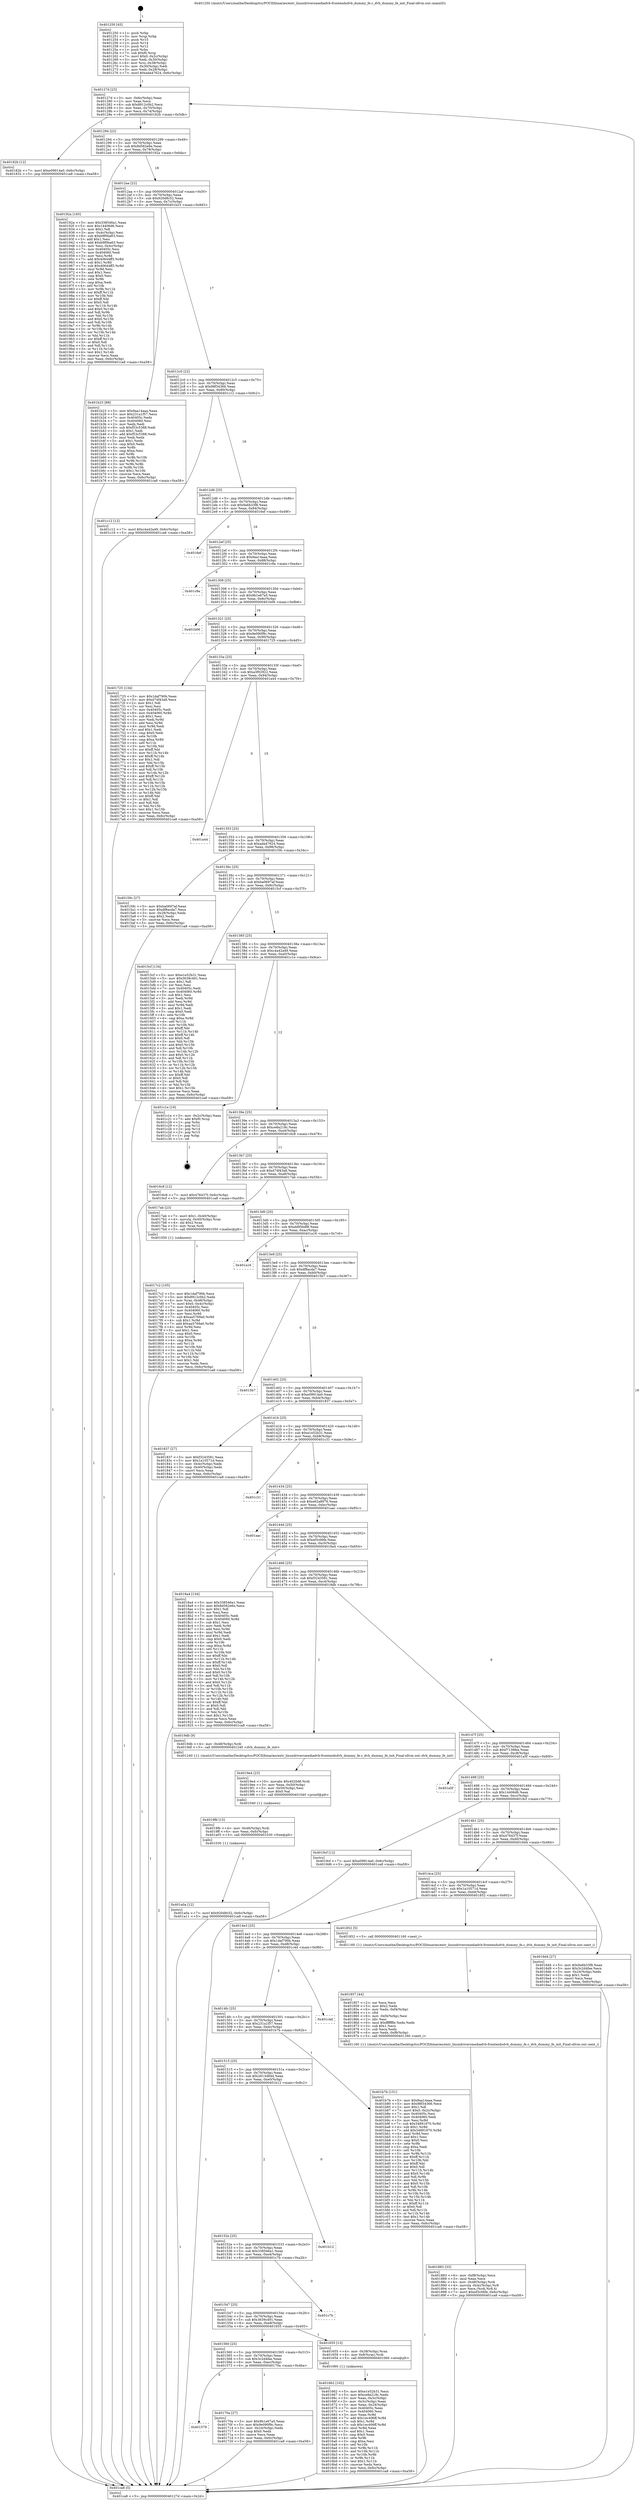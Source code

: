 digraph "0x401250" {
  label = "0x401250 (/mnt/c/Users/mathe/Desktop/tcc/POCII/binaries/extr_linuxdriversmediadvb-frontendsdvb_dummy_fe.c_dvb_dummy_fe_init_Final-ollvm.out::main(0))"
  labelloc = "t"
  node[shape=record]

  Entry [label="",width=0.3,height=0.3,shape=circle,fillcolor=black,style=filled]
  "0x40127d" [label="{
     0x40127d [23]\l
     | [instrs]\l
     &nbsp;&nbsp;0x40127d \<+3\>: mov -0x6c(%rbp),%eax\l
     &nbsp;&nbsp;0x401280 \<+2\>: mov %eax,%ecx\l
     &nbsp;&nbsp;0x401282 \<+6\>: sub $0x8912c0b2,%ecx\l
     &nbsp;&nbsp;0x401288 \<+3\>: mov %eax,-0x70(%rbp)\l
     &nbsp;&nbsp;0x40128b \<+3\>: mov %ecx,-0x74(%rbp)\l
     &nbsp;&nbsp;0x40128e \<+6\>: je 000000000040182b \<main+0x5db\>\l
  }"]
  "0x40182b" [label="{
     0x40182b [12]\l
     | [instrs]\l
     &nbsp;&nbsp;0x40182b \<+7\>: movl $0xe09914a0,-0x6c(%rbp)\l
     &nbsp;&nbsp;0x401832 \<+5\>: jmp 0000000000401ca8 \<main+0xa58\>\l
  }"]
  "0x401294" [label="{
     0x401294 [22]\l
     | [instrs]\l
     &nbsp;&nbsp;0x401294 \<+5\>: jmp 0000000000401299 \<main+0x49\>\l
     &nbsp;&nbsp;0x401299 \<+3\>: mov -0x70(%rbp),%eax\l
     &nbsp;&nbsp;0x40129c \<+5\>: sub $0x8d562e6e,%eax\l
     &nbsp;&nbsp;0x4012a1 \<+3\>: mov %eax,-0x78(%rbp)\l
     &nbsp;&nbsp;0x4012a4 \<+6\>: je 000000000040192a \<main+0x6da\>\l
  }"]
  Exit [label="",width=0.3,height=0.3,shape=circle,fillcolor=black,style=filled,peripheries=2]
  "0x40192a" [label="{
     0x40192a [165]\l
     | [instrs]\l
     &nbsp;&nbsp;0x40192a \<+5\>: mov $0x338546a1,%eax\l
     &nbsp;&nbsp;0x40192f \<+5\>: mov $0x14406d6,%ecx\l
     &nbsp;&nbsp;0x401934 \<+2\>: mov $0x1,%dl\l
     &nbsp;&nbsp;0x401936 \<+3\>: mov -0x4c(%rbp),%esi\l
     &nbsp;&nbsp;0x401939 \<+6\>: sub $0xb9f0ba63,%esi\l
     &nbsp;&nbsp;0x40193f \<+3\>: add $0x1,%esi\l
     &nbsp;&nbsp;0x401942 \<+6\>: add $0xb9f0ba63,%esi\l
     &nbsp;&nbsp;0x401948 \<+3\>: mov %esi,-0x4c(%rbp)\l
     &nbsp;&nbsp;0x40194b \<+7\>: mov 0x40405c,%esi\l
     &nbsp;&nbsp;0x401952 \<+7\>: mov 0x404060,%edi\l
     &nbsp;&nbsp;0x401959 \<+3\>: mov %esi,%r8d\l
     &nbsp;&nbsp;0x40195c \<+7\>: add $0x40644ff3,%r8d\l
     &nbsp;&nbsp;0x401963 \<+4\>: sub $0x1,%r8d\l
     &nbsp;&nbsp;0x401967 \<+7\>: sub $0x40644ff3,%r8d\l
     &nbsp;&nbsp;0x40196e \<+4\>: imul %r8d,%esi\l
     &nbsp;&nbsp;0x401972 \<+3\>: and $0x1,%esi\l
     &nbsp;&nbsp;0x401975 \<+3\>: cmp $0x0,%esi\l
     &nbsp;&nbsp;0x401978 \<+4\>: sete %r9b\l
     &nbsp;&nbsp;0x40197c \<+3\>: cmp $0xa,%edi\l
     &nbsp;&nbsp;0x40197f \<+4\>: setl %r10b\l
     &nbsp;&nbsp;0x401983 \<+3\>: mov %r9b,%r11b\l
     &nbsp;&nbsp;0x401986 \<+4\>: xor $0xff,%r11b\l
     &nbsp;&nbsp;0x40198a \<+3\>: mov %r10b,%bl\l
     &nbsp;&nbsp;0x40198d \<+3\>: xor $0xff,%bl\l
     &nbsp;&nbsp;0x401990 \<+3\>: xor $0x0,%dl\l
     &nbsp;&nbsp;0x401993 \<+3\>: mov %r11b,%r14b\l
     &nbsp;&nbsp;0x401996 \<+4\>: and $0x0,%r14b\l
     &nbsp;&nbsp;0x40199a \<+3\>: and %dl,%r9b\l
     &nbsp;&nbsp;0x40199d \<+3\>: mov %bl,%r15b\l
     &nbsp;&nbsp;0x4019a0 \<+4\>: and $0x0,%r15b\l
     &nbsp;&nbsp;0x4019a4 \<+3\>: and %dl,%r10b\l
     &nbsp;&nbsp;0x4019a7 \<+3\>: or %r9b,%r14b\l
     &nbsp;&nbsp;0x4019aa \<+3\>: or %r10b,%r15b\l
     &nbsp;&nbsp;0x4019ad \<+3\>: xor %r15b,%r14b\l
     &nbsp;&nbsp;0x4019b0 \<+3\>: or %bl,%r11b\l
     &nbsp;&nbsp;0x4019b3 \<+4\>: xor $0xff,%r11b\l
     &nbsp;&nbsp;0x4019b7 \<+3\>: or $0x0,%dl\l
     &nbsp;&nbsp;0x4019ba \<+3\>: and %dl,%r11b\l
     &nbsp;&nbsp;0x4019bd \<+3\>: or %r11b,%r14b\l
     &nbsp;&nbsp;0x4019c0 \<+4\>: test $0x1,%r14b\l
     &nbsp;&nbsp;0x4019c4 \<+3\>: cmovne %ecx,%eax\l
     &nbsp;&nbsp;0x4019c7 \<+3\>: mov %eax,-0x6c(%rbp)\l
     &nbsp;&nbsp;0x4019ca \<+5\>: jmp 0000000000401ca8 \<main+0xa58\>\l
  }"]
  "0x4012aa" [label="{
     0x4012aa [22]\l
     | [instrs]\l
     &nbsp;&nbsp;0x4012aa \<+5\>: jmp 00000000004012af \<main+0x5f\>\l
     &nbsp;&nbsp;0x4012af \<+3\>: mov -0x70(%rbp),%eax\l
     &nbsp;&nbsp;0x4012b2 \<+5\>: sub $0x920d8c52,%eax\l
     &nbsp;&nbsp;0x4012b7 \<+3\>: mov %eax,-0x7c(%rbp)\l
     &nbsp;&nbsp;0x4012ba \<+6\>: je 0000000000401b23 \<main+0x8d3\>\l
  }"]
  "0x401a0a" [label="{
     0x401a0a [12]\l
     | [instrs]\l
     &nbsp;&nbsp;0x401a0a \<+7\>: movl $0x920d8c52,-0x6c(%rbp)\l
     &nbsp;&nbsp;0x401a11 \<+5\>: jmp 0000000000401ca8 \<main+0xa58\>\l
  }"]
  "0x401b23" [label="{
     0x401b23 [88]\l
     | [instrs]\l
     &nbsp;&nbsp;0x401b23 \<+5\>: mov $0x9aa14aaa,%eax\l
     &nbsp;&nbsp;0x401b28 \<+5\>: mov $0x231a1f57,%ecx\l
     &nbsp;&nbsp;0x401b2d \<+7\>: mov 0x40405c,%edx\l
     &nbsp;&nbsp;0x401b34 \<+7\>: mov 0x404060,%esi\l
     &nbsp;&nbsp;0x401b3b \<+2\>: mov %edx,%edi\l
     &nbsp;&nbsp;0x401b3d \<+6\>: sub $0xf53c5388,%edi\l
     &nbsp;&nbsp;0x401b43 \<+3\>: sub $0x1,%edi\l
     &nbsp;&nbsp;0x401b46 \<+6\>: add $0xf53c5388,%edi\l
     &nbsp;&nbsp;0x401b4c \<+3\>: imul %edi,%edx\l
     &nbsp;&nbsp;0x401b4f \<+3\>: and $0x1,%edx\l
     &nbsp;&nbsp;0x401b52 \<+3\>: cmp $0x0,%edx\l
     &nbsp;&nbsp;0x401b55 \<+4\>: sete %r8b\l
     &nbsp;&nbsp;0x401b59 \<+3\>: cmp $0xa,%esi\l
     &nbsp;&nbsp;0x401b5c \<+4\>: setl %r9b\l
     &nbsp;&nbsp;0x401b60 \<+3\>: mov %r8b,%r10b\l
     &nbsp;&nbsp;0x401b63 \<+3\>: and %r9b,%r10b\l
     &nbsp;&nbsp;0x401b66 \<+3\>: xor %r9b,%r8b\l
     &nbsp;&nbsp;0x401b69 \<+3\>: or %r8b,%r10b\l
     &nbsp;&nbsp;0x401b6c \<+4\>: test $0x1,%r10b\l
     &nbsp;&nbsp;0x401b70 \<+3\>: cmovne %ecx,%eax\l
     &nbsp;&nbsp;0x401b73 \<+3\>: mov %eax,-0x6c(%rbp)\l
     &nbsp;&nbsp;0x401b76 \<+5\>: jmp 0000000000401ca8 \<main+0xa58\>\l
  }"]
  "0x4012c0" [label="{
     0x4012c0 [22]\l
     | [instrs]\l
     &nbsp;&nbsp;0x4012c0 \<+5\>: jmp 00000000004012c5 \<main+0x75\>\l
     &nbsp;&nbsp;0x4012c5 \<+3\>: mov -0x70(%rbp),%eax\l
     &nbsp;&nbsp;0x4012c8 \<+5\>: sub $0x98f34366,%eax\l
     &nbsp;&nbsp;0x4012cd \<+3\>: mov %eax,-0x80(%rbp)\l
     &nbsp;&nbsp;0x4012d0 \<+6\>: je 0000000000401c12 \<main+0x9c2\>\l
  }"]
  "0x4019fb" [label="{
     0x4019fb [15]\l
     | [instrs]\l
     &nbsp;&nbsp;0x4019fb \<+4\>: mov -0x48(%rbp),%rdi\l
     &nbsp;&nbsp;0x4019ff \<+6\>: mov %eax,-0xfc(%rbp)\l
     &nbsp;&nbsp;0x401a05 \<+5\>: call 0000000000401030 \<free@plt\>\l
     | [calls]\l
     &nbsp;&nbsp;0x401030 \{1\} (unknown)\l
  }"]
  "0x401c12" [label="{
     0x401c12 [12]\l
     | [instrs]\l
     &nbsp;&nbsp;0x401c12 \<+7\>: movl $0xc4a42a49,-0x6c(%rbp)\l
     &nbsp;&nbsp;0x401c19 \<+5\>: jmp 0000000000401ca8 \<main+0xa58\>\l
  }"]
  "0x4012d6" [label="{
     0x4012d6 [25]\l
     | [instrs]\l
     &nbsp;&nbsp;0x4012d6 \<+5\>: jmp 00000000004012db \<main+0x8b\>\l
     &nbsp;&nbsp;0x4012db \<+3\>: mov -0x70(%rbp),%eax\l
     &nbsp;&nbsp;0x4012de \<+5\>: sub $0x9a6b33f8,%eax\l
     &nbsp;&nbsp;0x4012e3 \<+6\>: mov %eax,-0x84(%rbp)\l
     &nbsp;&nbsp;0x4012e9 \<+6\>: je 00000000004016ef \<main+0x49f\>\l
  }"]
  "0x4019e4" [label="{
     0x4019e4 [23]\l
     | [instrs]\l
     &nbsp;&nbsp;0x4019e4 \<+10\>: movabs $0x4020d6,%rdi\l
     &nbsp;&nbsp;0x4019ee \<+3\>: mov %eax,-0x50(%rbp)\l
     &nbsp;&nbsp;0x4019f1 \<+3\>: mov -0x50(%rbp),%esi\l
     &nbsp;&nbsp;0x4019f4 \<+2\>: mov $0x0,%al\l
     &nbsp;&nbsp;0x4019f6 \<+5\>: call 0000000000401040 \<printf@plt\>\l
     | [calls]\l
     &nbsp;&nbsp;0x401040 \{1\} (unknown)\l
  }"]
  "0x4016ef" [label="{
     0x4016ef\l
  }", style=dashed]
  "0x4012ef" [label="{
     0x4012ef [25]\l
     | [instrs]\l
     &nbsp;&nbsp;0x4012ef \<+5\>: jmp 00000000004012f4 \<main+0xa4\>\l
     &nbsp;&nbsp;0x4012f4 \<+3\>: mov -0x70(%rbp),%eax\l
     &nbsp;&nbsp;0x4012f7 \<+5\>: sub $0x9aa14aaa,%eax\l
     &nbsp;&nbsp;0x4012fc \<+6\>: mov %eax,-0x88(%rbp)\l
     &nbsp;&nbsp;0x401302 \<+6\>: je 0000000000401c9a \<main+0xa4a\>\l
  }"]
  "0x401883" [label="{
     0x401883 [33]\l
     | [instrs]\l
     &nbsp;&nbsp;0x401883 \<+6\>: mov -0xf8(%rbp),%ecx\l
     &nbsp;&nbsp;0x401889 \<+3\>: imul %eax,%ecx\l
     &nbsp;&nbsp;0x40188c \<+4\>: mov -0x48(%rbp),%rdi\l
     &nbsp;&nbsp;0x401890 \<+4\>: movslq -0x4c(%rbp),%r8\l
     &nbsp;&nbsp;0x401894 \<+4\>: mov %ecx,(%rdi,%r8,4)\l
     &nbsp;&nbsp;0x401898 \<+7\>: movl $0xef3c06fe,-0x6c(%rbp)\l
     &nbsp;&nbsp;0x40189f \<+5\>: jmp 0000000000401ca8 \<main+0xa58\>\l
  }"]
  "0x401c9a" [label="{
     0x401c9a\l
  }", style=dashed]
  "0x401308" [label="{
     0x401308 [25]\l
     | [instrs]\l
     &nbsp;&nbsp;0x401308 \<+5\>: jmp 000000000040130d \<main+0xbd\>\l
     &nbsp;&nbsp;0x40130d \<+3\>: mov -0x70(%rbp),%eax\l
     &nbsp;&nbsp;0x401310 \<+5\>: sub $0x9b1e67a5,%eax\l
     &nbsp;&nbsp;0x401315 \<+6\>: mov %eax,-0x8c(%rbp)\l
     &nbsp;&nbsp;0x40131b \<+6\>: je 0000000000401b06 \<main+0x8b6\>\l
  }"]
  "0x401857" [label="{
     0x401857 [44]\l
     | [instrs]\l
     &nbsp;&nbsp;0x401857 \<+2\>: xor %ecx,%ecx\l
     &nbsp;&nbsp;0x401859 \<+5\>: mov $0x2,%edx\l
     &nbsp;&nbsp;0x40185e \<+6\>: mov %edx,-0xf4(%rbp)\l
     &nbsp;&nbsp;0x401864 \<+1\>: cltd\l
     &nbsp;&nbsp;0x401865 \<+6\>: mov -0xf4(%rbp),%esi\l
     &nbsp;&nbsp;0x40186b \<+2\>: idiv %esi\l
     &nbsp;&nbsp;0x40186d \<+6\>: imul $0xfffffffe,%edx,%edx\l
     &nbsp;&nbsp;0x401873 \<+3\>: sub $0x1,%ecx\l
     &nbsp;&nbsp;0x401876 \<+2\>: sub %ecx,%edx\l
     &nbsp;&nbsp;0x401878 \<+6\>: mov %edx,-0xf8(%rbp)\l
     &nbsp;&nbsp;0x40187e \<+5\>: call 0000000000401160 \<next_i\>\l
     | [calls]\l
     &nbsp;&nbsp;0x401160 \{1\} (/mnt/c/Users/mathe/Desktop/tcc/POCII/binaries/extr_linuxdriversmediadvb-frontendsdvb_dummy_fe.c_dvb_dummy_fe_init_Final-ollvm.out::next_i)\l
  }"]
  "0x401b06" [label="{
     0x401b06\l
  }", style=dashed]
  "0x401321" [label="{
     0x401321 [25]\l
     | [instrs]\l
     &nbsp;&nbsp;0x401321 \<+5\>: jmp 0000000000401326 \<main+0xd6\>\l
     &nbsp;&nbsp;0x401326 \<+3\>: mov -0x70(%rbp),%eax\l
     &nbsp;&nbsp;0x401329 \<+5\>: sub $0x9e090f9c,%eax\l
     &nbsp;&nbsp;0x40132e \<+6\>: mov %eax,-0x90(%rbp)\l
     &nbsp;&nbsp;0x401334 \<+6\>: je 0000000000401725 \<main+0x4d5\>\l
  }"]
  "0x4017c2" [label="{
     0x4017c2 [105]\l
     | [instrs]\l
     &nbsp;&nbsp;0x4017c2 \<+5\>: mov $0x1daf790b,%ecx\l
     &nbsp;&nbsp;0x4017c7 \<+5\>: mov $0x8912c0b2,%edx\l
     &nbsp;&nbsp;0x4017cc \<+4\>: mov %rax,-0x48(%rbp)\l
     &nbsp;&nbsp;0x4017d0 \<+7\>: movl $0x0,-0x4c(%rbp)\l
     &nbsp;&nbsp;0x4017d7 \<+7\>: mov 0x40405c,%esi\l
     &nbsp;&nbsp;0x4017de \<+8\>: mov 0x404060,%r8d\l
     &nbsp;&nbsp;0x4017e6 \<+3\>: mov %esi,%r9d\l
     &nbsp;&nbsp;0x4017e9 \<+7\>: sub $0xaa5769a0,%r9d\l
     &nbsp;&nbsp;0x4017f0 \<+4\>: sub $0x1,%r9d\l
     &nbsp;&nbsp;0x4017f4 \<+7\>: add $0xaa5769a0,%r9d\l
     &nbsp;&nbsp;0x4017fb \<+4\>: imul %r9d,%esi\l
     &nbsp;&nbsp;0x4017ff \<+3\>: and $0x1,%esi\l
     &nbsp;&nbsp;0x401802 \<+3\>: cmp $0x0,%esi\l
     &nbsp;&nbsp;0x401805 \<+4\>: sete %r10b\l
     &nbsp;&nbsp;0x401809 \<+4\>: cmp $0xa,%r8d\l
     &nbsp;&nbsp;0x40180d \<+4\>: setl %r11b\l
     &nbsp;&nbsp;0x401811 \<+3\>: mov %r10b,%bl\l
     &nbsp;&nbsp;0x401814 \<+3\>: and %r11b,%bl\l
     &nbsp;&nbsp;0x401817 \<+3\>: xor %r11b,%r10b\l
     &nbsp;&nbsp;0x40181a \<+3\>: or %r10b,%bl\l
     &nbsp;&nbsp;0x40181d \<+3\>: test $0x1,%bl\l
     &nbsp;&nbsp;0x401820 \<+3\>: cmovne %edx,%ecx\l
     &nbsp;&nbsp;0x401823 \<+3\>: mov %ecx,-0x6c(%rbp)\l
     &nbsp;&nbsp;0x401826 \<+5\>: jmp 0000000000401ca8 \<main+0xa58\>\l
  }"]
  "0x401725" [label="{
     0x401725 [134]\l
     | [instrs]\l
     &nbsp;&nbsp;0x401725 \<+5\>: mov $0x1daf790b,%eax\l
     &nbsp;&nbsp;0x40172a \<+5\>: mov $0xd74f43a8,%ecx\l
     &nbsp;&nbsp;0x40172f \<+2\>: mov $0x1,%dl\l
     &nbsp;&nbsp;0x401731 \<+2\>: xor %esi,%esi\l
     &nbsp;&nbsp;0x401733 \<+7\>: mov 0x40405c,%edi\l
     &nbsp;&nbsp;0x40173a \<+8\>: mov 0x404060,%r8d\l
     &nbsp;&nbsp;0x401742 \<+3\>: sub $0x1,%esi\l
     &nbsp;&nbsp;0x401745 \<+3\>: mov %edi,%r9d\l
     &nbsp;&nbsp;0x401748 \<+3\>: add %esi,%r9d\l
     &nbsp;&nbsp;0x40174b \<+4\>: imul %r9d,%edi\l
     &nbsp;&nbsp;0x40174f \<+3\>: and $0x1,%edi\l
     &nbsp;&nbsp;0x401752 \<+3\>: cmp $0x0,%edi\l
     &nbsp;&nbsp;0x401755 \<+4\>: sete %r10b\l
     &nbsp;&nbsp;0x401759 \<+4\>: cmp $0xa,%r8d\l
     &nbsp;&nbsp;0x40175d \<+4\>: setl %r11b\l
     &nbsp;&nbsp;0x401761 \<+3\>: mov %r10b,%bl\l
     &nbsp;&nbsp;0x401764 \<+3\>: xor $0xff,%bl\l
     &nbsp;&nbsp;0x401767 \<+3\>: mov %r11b,%r14b\l
     &nbsp;&nbsp;0x40176a \<+4\>: xor $0xff,%r14b\l
     &nbsp;&nbsp;0x40176e \<+3\>: xor $0x1,%dl\l
     &nbsp;&nbsp;0x401771 \<+3\>: mov %bl,%r15b\l
     &nbsp;&nbsp;0x401774 \<+4\>: and $0xff,%r15b\l
     &nbsp;&nbsp;0x401778 \<+3\>: and %dl,%r10b\l
     &nbsp;&nbsp;0x40177b \<+3\>: mov %r14b,%r12b\l
     &nbsp;&nbsp;0x40177e \<+4\>: and $0xff,%r12b\l
     &nbsp;&nbsp;0x401782 \<+3\>: and %dl,%r11b\l
     &nbsp;&nbsp;0x401785 \<+3\>: or %r10b,%r15b\l
     &nbsp;&nbsp;0x401788 \<+3\>: or %r11b,%r12b\l
     &nbsp;&nbsp;0x40178b \<+3\>: xor %r12b,%r15b\l
     &nbsp;&nbsp;0x40178e \<+3\>: or %r14b,%bl\l
     &nbsp;&nbsp;0x401791 \<+3\>: xor $0xff,%bl\l
     &nbsp;&nbsp;0x401794 \<+3\>: or $0x1,%dl\l
     &nbsp;&nbsp;0x401797 \<+2\>: and %dl,%bl\l
     &nbsp;&nbsp;0x401799 \<+3\>: or %bl,%r15b\l
     &nbsp;&nbsp;0x40179c \<+4\>: test $0x1,%r15b\l
     &nbsp;&nbsp;0x4017a0 \<+3\>: cmovne %ecx,%eax\l
     &nbsp;&nbsp;0x4017a3 \<+3\>: mov %eax,-0x6c(%rbp)\l
     &nbsp;&nbsp;0x4017a6 \<+5\>: jmp 0000000000401ca8 \<main+0xa58\>\l
  }"]
  "0x40133a" [label="{
     0x40133a [25]\l
     | [instrs]\l
     &nbsp;&nbsp;0x40133a \<+5\>: jmp 000000000040133f \<main+0xef\>\l
     &nbsp;&nbsp;0x40133f \<+3\>: mov -0x70(%rbp),%eax\l
     &nbsp;&nbsp;0x401342 \<+5\>: sub $0xa3f02922,%eax\l
     &nbsp;&nbsp;0x401347 \<+6\>: mov %eax,-0x94(%rbp)\l
     &nbsp;&nbsp;0x40134d \<+6\>: je 0000000000401a44 \<main+0x7f4\>\l
  }"]
  "0x401579" [label="{
     0x401579\l
  }", style=dashed]
  "0x401a44" [label="{
     0x401a44\l
  }", style=dashed]
  "0x401353" [label="{
     0x401353 [25]\l
     | [instrs]\l
     &nbsp;&nbsp;0x401353 \<+5\>: jmp 0000000000401358 \<main+0x108\>\l
     &nbsp;&nbsp;0x401358 \<+3\>: mov -0x70(%rbp),%eax\l
     &nbsp;&nbsp;0x40135b \<+5\>: sub $0xada47624,%eax\l
     &nbsp;&nbsp;0x401360 \<+6\>: mov %eax,-0x98(%rbp)\l
     &nbsp;&nbsp;0x401366 \<+6\>: je 000000000040159c \<main+0x34c\>\l
  }"]
  "0x40170a" [label="{
     0x40170a [27]\l
     | [instrs]\l
     &nbsp;&nbsp;0x40170a \<+5\>: mov $0x9b1e67a5,%eax\l
     &nbsp;&nbsp;0x40170f \<+5\>: mov $0x9e090f9c,%ecx\l
     &nbsp;&nbsp;0x401714 \<+3\>: mov -0x24(%rbp),%edx\l
     &nbsp;&nbsp;0x401717 \<+3\>: cmp $0x0,%edx\l
     &nbsp;&nbsp;0x40171a \<+3\>: cmove %ecx,%eax\l
     &nbsp;&nbsp;0x40171d \<+3\>: mov %eax,-0x6c(%rbp)\l
     &nbsp;&nbsp;0x401720 \<+5\>: jmp 0000000000401ca8 \<main+0xa58\>\l
  }"]
  "0x40159c" [label="{
     0x40159c [27]\l
     | [instrs]\l
     &nbsp;&nbsp;0x40159c \<+5\>: mov $0xba0697af,%eax\l
     &nbsp;&nbsp;0x4015a1 \<+5\>: mov $0xdf8acda7,%ecx\l
     &nbsp;&nbsp;0x4015a6 \<+3\>: mov -0x28(%rbp),%edx\l
     &nbsp;&nbsp;0x4015a9 \<+3\>: cmp $0x2,%edx\l
     &nbsp;&nbsp;0x4015ac \<+3\>: cmovne %ecx,%eax\l
     &nbsp;&nbsp;0x4015af \<+3\>: mov %eax,-0x6c(%rbp)\l
     &nbsp;&nbsp;0x4015b2 \<+5\>: jmp 0000000000401ca8 \<main+0xa58\>\l
  }"]
  "0x40136c" [label="{
     0x40136c [25]\l
     | [instrs]\l
     &nbsp;&nbsp;0x40136c \<+5\>: jmp 0000000000401371 \<main+0x121\>\l
     &nbsp;&nbsp;0x401371 \<+3\>: mov -0x70(%rbp),%eax\l
     &nbsp;&nbsp;0x401374 \<+5\>: sub $0xba0697af,%eax\l
     &nbsp;&nbsp;0x401379 \<+6\>: mov %eax,-0x9c(%rbp)\l
     &nbsp;&nbsp;0x40137f \<+6\>: je 00000000004015cf \<main+0x37f\>\l
  }"]
  "0x401ca8" [label="{
     0x401ca8 [5]\l
     | [instrs]\l
     &nbsp;&nbsp;0x401ca8 \<+5\>: jmp 000000000040127d \<main+0x2d\>\l
  }"]
  "0x401250" [label="{
     0x401250 [45]\l
     | [instrs]\l
     &nbsp;&nbsp;0x401250 \<+1\>: push %rbp\l
     &nbsp;&nbsp;0x401251 \<+3\>: mov %rsp,%rbp\l
     &nbsp;&nbsp;0x401254 \<+2\>: push %r15\l
     &nbsp;&nbsp;0x401256 \<+2\>: push %r14\l
     &nbsp;&nbsp;0x401258 \<+2\>: push %r12\l
     &nbsp;&nbsp;0x40125a \<+1\>: push %rbx\l
     &nbsp;&nbsp;0x40125b \<+7\>: sub $0xf0,%rsp\l
     &nbsp;&nbsp;0x401262 \<+7\>: movl $0x0,-0x2c(%rbp)\l
     &nbsp;&nbsp;0x401269 \<+3\>: mov %edi,-0x30(%rbp)\l
     &nbsp;&nbsp;0x40126c \<+4\>: mov %rsi,-0x38(%rbp)\l
     &nbsp;&nbsp;0x401270 \<+3\>: mov -0x30(%rbp),%edi\l
     &nbsp;&nbsp;0x401273 \<+3\>: mov %edi,-0x28(%rbp)\l
     &nbsp;&nbsp;0x401276 \<+7\>: movl $0xada47624,-0x6c(%rbp)\l
  }"]
  "0x401662" [label="{
     0x401662 [102]\l
     | [instrs]\l
     &nbsp;&nbsp;0x401662 \<+5\>: mov $0xe1e52b31,%ecx\l
     &nbsp;&nbsp;0x401667 \<+5\>: mov $0xce8a218c,%edx\l
     &nbsp;&nbsp;0x40166c \<+3\>: mov %eax,-0x3c(%rbp)\l
     &nbsp;&nbsp;0x40166f \<+3\>: mov -0x3c(%rbp),%eax\l
     &nbsp;&nbsp;0x401672 \<+3\>: mov %eax,-0x24(%rbp)\l
     &nbsp;&nbsp;0x401675 \<+7\>: mov 0x40405c,%eax\l
     &nbsp;&nbsp;0x40167c \<+7\>: mov 0x404060,%esi\l
     &nbsp;&nbsp;0x401683 \<+3\>: mov %eax,%r8d\l
     &nbsp;&nbsp;0x401686 \<+7\>: add $0x1ec406ff,%r8d\l
     &nbsp;&nbsp;0x40168d \<+4\>: sub $0x1,%r8d\l
     &nbsp;&nbsp;0x401691 \<+7\>: sub $0x1ec406ff,%r8d\l
     &nbsp;&nbsp;0x401698 \<+4\>: imul %r8d,%eax\l
     &nbsp;&nbsp;0x40169c \<+3\>: and $0x1,%eax\l
     &nbsp;&nbsp;0x40169f \<+3\>: cmp $0x0,%eax\l
     &nbsp;&nbsp;0x4016a2 \<+4\>: sete %r9b\l
     &nbsp;&nbsp;0x4016a6 \<+3\>: cmp $0xa,%esi\l
     &nbsp;&nbsp;0x4016a9 \<+4\>: setl %r10b\l
     &nbsp;&nbsp;0x4016ad \<+3\>: mov %r9b,%r11b\l
     &nbsp;&nbsp;0x4016b0 \<+3\>: and %r10b,%r11b\l
     &nbsp;&nbsp;0x4016b3 \<+3\>: xor %r10b,%r9b\l
     &nbsp;&nbsp;0x4016b6 \<+3\>: or %r9b,%r11b\l
     &nbsp;&nbsp;0x4016b9 \<+4\>: test $0x1,%r11b\l
     &nbsp;&nbsp;0x4016bd \<+3\>: cmovne %edx,%ecx\l
     &nbsp;&nbsp;0x4016c0 \<+3\>: mov %ecx,-0x6c(%rbp)\l
     &nbsp;&nbsp;0x4016c3 \<+5\>: jmp 0000000000401ca8 \<main+0xa58\>\l
  }"]
  "0x4015cf" [label="{
     0x4015cf [134]\l
     | [instrs]\l
     &nbsp;&nbsp;0x4015cf \<+5\>: mov $0xe1e52b31,%eax\l
     &nbsp;&nbsp;0x4015d4 \<+5\>: mov $0x3639c491,%ecx\l
     &nbsp;&nbsp;0x4015d9 \<+2\>: mov $0x1,%dl\l
     &nbsp;&nbsp;0x4015db \<+2\>: xor %esi,%esi\l
     &nbsp;&nbsp;0x4015dd \<+7\>: mov 0x40405c,%edi\l
     &nbsp;&nbsp;0x4015e4 \<+8\>: mov 0x404060,%r8d\l
     &nbsp;&nbsp;0x4015ec \<+3\>: sub $0x1,%esi\l
     &nbsp;&nbsp;0x4015ef \<+3\>: mov %edi,%r9d\l
     &nbsp;&nbsp;0x4015f2 \<+3\>: add %esi,%r9d\l
     &nbsp;&nbsp;0x4015f5 \<+4\>: imul %r9d,%edi\l
     &nbsp;&nbsp;0x4015f9 \<+3\>: and $0x1,%edi\l
     &nbsp;&nbsp;0x4015fc \<+3\>: cmp $0x0,%edi\l
     &nbsp;&nbsp;0x4015ff \<+4\>: sete %r10b\l
     &nbsp;&nbsp;0x401603 \<+4\>: cmp $0xa,%r8d\l
     &nbsp;&nbsp;0x401607 \<+4\>: setl %r11b\l
     &nbsp;&nbsp;0x40160b \<+3\>: mov %r10b,%bl\l
     &nbsp;&nbsp;0x40160e \<+3\>: xor $0xff,%bl\l
     &nbsp;&nbsp;0x401611 \<+3\>: mov %r11b,%r14b\l
     &nbsp;&nbsp;0x401614 \<+4\>: xor $0xff,%r14b\l
     &nbsp;&nbsp;0x401618 \<+3\>: xor $0x0,%dl\l
     &nbsp;&nbsp;0x40161b \<+3\>: mov %bl,%r15b\l
     &nbsp;&nbsp;0x40161e \<+4\>: and $0x0,%r15b\l
     &nbsp;&nbsp;0x401622 \<+3\>: and %dl,%r10b\l
     &nbsp;&nbsp;0x401625 \<+3\>: mov %r14b,%r12b\l
     &nbsp;&nbsp;0x401628 \<+4\>: and $0x0,%r12b\l
     &nbsp;&nbsp;0x40162c \<+3\>: and %dl,%r11b\l
     &nbsp;&nbsp;0x40162f \<+3\>: or %r10b,%r15b\l
     &nbsp;&nbsp;0x401632 \<+3\>: or %r11b,%r12b\l
     &nbsp;&nbsp;0x401635 \<+3\>: xor %r12b,%r15b\l
     &nbsp;&nbsp;0x401638 \<+3\>: or %r14b,%bl\l
     &nbsp;&nbsp;0x40163b \<+3\>: xor $0xff,%bl\l
     &nbsp;&nbsp;0x40163e \<+3\>: or $0x0,%dl\l
     &nbsp;&nbsp;0x401641 \<+2\>: and %dl,%bl\l
     &nbsp;&nbsp;0x401643 \<+3\>: or %bl,%r15b\l
     &nbsp;&nbsp;0x401646 \<+4\>: test $0x1,%r15b\l
     &nbsp;&nbsp;0x40164a \<+3\>: cmovne %ecx,%eax\l
     &nbsp;&nbsp;0x40164d \<+3\>: mov %eax,-0x6c(%rbp)\l
     &nbsp;&nbsp;0x401650 \<+5\>: jmp 0000000000401ca8 \<main+0xa58\>\l
  }"]
  "0x401385" [label="{
     0x401385 [25]\l
     | [instrs]\l
     &nbsp;&nbsp;0x401385 \<+5\>: jmp 000000000040138a \<main+0x13a\>\l
     &nbsp;&nbsp;0x40138a \<+3\>: mov -0x70(%rbp),%eax\l
     &nbsp;&nbsp;0x40138d \<+5\>: sub $0xc4a42a49,%eax\l
     &nbsp;&nbsp;0x401392 \<+6\>: mov %eax,-0xa0(%rbp)\l
     &nbsp;&nbsp;0x401398 \<+6\>: je 0000000000401c1e \<main+0x9ce\>\l
  }"]
  "0x401560" [label="{
     0x401560 [25]\l
     | [instrs]\l
     &nbsp;&nbsp;0x401560 \<+5\>: jmp 0000000000401565 \<main+0x315\>\l
     &nbsp;&nbsp;0x401565 \<+3\>: mov -0x70(%rbp),%eax\l
     &nbsp;&nbsp;0x401568 \<+5\>: sub $0x3c2d4fae,%eax\l
     &nbsp;&nbsp;0x40156d \<+6\>: mov %eax,-0xec(%rbp)\l
     &nbsp;&nbsp;0x401573 \<+6\>: je 000000000040170a \<main+0x4ba\>\l
  }"]
  "0x401c1e" [label="{
     0x401c1e [19]\l
     | [instrs]\l
     &nbsp;&nbsp;0x401c1e \<+3\>: mov -0x2c(%rbp),%eax\l
     &nbsp;&nbsp;0x401c21 \<+7\>: add $0xf0,%rsp\l
     &nbsp;&nbsp;0x401c28 \<+1\>: pop %rbx\l
     &nbsp;&nbsp;0x401c29 \<+2\>: pop %r12\l
     &nbsp;&nbsp;0x401c2b \<+2\>: pop %r14\l
     &nbsp;&nbsp;0x401c2d \<+2\>: pop %r15\l
     &nbsp;&nbsp;0x401c2f \<+1\>: pop %rbp\l
     &nbsp;&nbsp;0x401c30 \<+1\>: ret\l
  }"]
  "0x40139e" [label="{
     0x40139e [25]\l
     | [instrs]\l
     &nbsp;&nbsp;0x40139e \<+5\>: jmp 00000000004013a3 \<main+0x153\>\l
     &nbsp;&nbsp;0x4013a3 \<+3\>: mov -0x70(%rbp),%eax\l
     &nbsp;&nbsp;0x4013a6 \<+5\>: sub $0xce8a218c,%eax\l
     &nbsp;&nbsp;0x4013ab \<+6\>: mov %eax,-0xa4(%rbp)\l
     &nbsp;&nbsp;0x4013b1 \<+6\>: je 00000000004016c8 \<main+0x478\>\l
  }"]
  "0x401655" [label="{
     0x401655 [13]\l
     | [instrs]\l
     &nbsp;&nbsp;0x401655 \<+4\>: mov -0x38(%rbp),%rax\l
     &nbsp;&nbsp;0x401659 \<+4\>: mov 0x8(%rax),%rdi\l
     &nbsp;&nbsp;0x40165d \<+5\>: call 0000000000401060 \<atoi@plt\>\l
     | [calls]\l
     &nbsp;&nbsp;0x401060 \{1\} (unknown)\l
  }"]
  "0x4016c8" [label="{
     0x4016c8 [12]\l
     | [instrs]\l
     &nbsp;&nbsp;0x4016c8 \<+7\>: movl $0x476437f,-0x6c(%rbp)\l
     &nbsp;&nbsp;0x4016cf \<+5\>: jmp 0000000000401ca8 \<main+0xa58\>\l
  }"]
  "0x4013b7" [label="{
     0x4013b7 [25]\l
     | [instrs]\l
     &nbsp;&nbsp;0x4013b7 \<+5\>: jmp 00000000004013bc \<main+0x16c\>\l
     &nbsp;&nbsp;0x4013bc \<+3\>: mov -0x70(%rbp),%eax\l
     &nbsp;&nbsp;0x4013bf \<+5\>: sub $0xd74f43a8,%eax\l
     &nbsp;&nbsp;0x4013c4 \<+6\>: mov %eax,-0xa8(%rbp)\l
     &nbsp;&nbsp;0x4013ca \<+6\>: je 00000000004017ab \<main+0x55b\>\l
  }"]
  "0x401547" [label="{
     0x401547 [25]\l
     | [instrs]\l
     &nbsp;&nbsp;0x401547 \<+5\>: jmp 000000000040154c \<main+0x2fc\>\l
     &nbsp;&nbsp;0x40154c \<+3\>: mov -0x70(%rbp),%eax\l
     &nbsp;&nbsp;0x40154f \<+5\>: sub $0x3639c491,%eax\l
     &nbsp;&nbsp;0x401554 \<+6\>: mov %eax,-0xe8(%rbp)\l
     &nbsp;&nbsp;0x40155a \<+6\>: je 0000000000401655 \<main+0x405\>\l
  }"]
  "0x4017ab" [label="{
     0x4017ab [23]\l
     | [instrs]\l
     &nbsp;&nbsp;0x4017ab \<+7\>: movl $0x1,-0x40(%rbp)\l
     &nbsp;&nbsp;0x4017b2 \<+4\>: movslq -0x40(%rbp),%rax\l
     &nbsp;&nbsp;0x4017b6 \<+4\>: shl $0x2,%rax\l
     &nbsp;&nbsp;0x4017ba \<+3\>: mov %rax,%rdi\l
     &nbsp;&nbsp;0x4017bd \<+5\>: call 0000000000401050 \<malloc@plt\>\l
     | [calls]\l
     &nbsp;&nbsp;0x401050 \{1\} (unknown)\l
  }"]
  "0x4013d0" [label="{
     0x4013d0 [25]\l
     | [instrs]\l
     &nbsp;&nbsp;0x4013d0 \<+5\>: jmp 00000000004013d5 \<main+0x185\>\l
     &nbsp;&nbsp;0x4013d5 \<+3\>: mov -0x70(%rbp),%eax\l
     &nbsp;&nbsp;0x4013d8 \<+5\>: sub $0xdd95bdf8,%eax\l
     &nbsp;&nbsp;0x4013dd \<+6\>: mov %eax,-0xac(%rbp)\l
     &nbsp;&nbsp;0x4013e3 \<+6\>: je 0000000000401a16 \<main+0x7c6\>\l
  }"]
  "0x401c7b" [label="{
     0x401c7b\l
  }", style=dashed]
  "0x401a16" [label="{
     0x401a16\l
  }", style=dashed]
  "0x4013e9" [label="{
     0x4013e9 [25]\l
     | [instrs]\l
     &nbsp;&nbsp;0x4013e9 \<+5\>: jmp 00000000004013ee \<main+0x19e\>\l
     &nbsp;&nbsp;0x4013ee \<+3\>: mov -0x70(%rbp),%eax\l
     &nbsp;&nbsp;0x4013f1 \<+5\>: sub $0xdf8acda7,%eax\l
     &nbsp;&nbsp;0x4013f6 \<+6\>: mov %eax,-0xb0(%rbp)\l
     &nbsp;&nbsp;0x4013fc \<+6\>: je 00000000004015b7 \<main+0x367\>\l
  }"]
  "0x40152e" [label="{
     0x40152e [25]\l
     | [instrs]\l
     &nbsp;&nbsp;0x40152e \<+5\>: jmp 0000000000401533 \<main+0x2e3\>\l
     &nbsp;&nbsp;0x401533 \<+3\>: mov -0x70(%rbp),%eax\l
     &nbsp;&nbsp;0x401536 \<+5\>: sub $0x338546a1,%eax\l
     &nbsp;&nbsp;0x40153b \<+6\>: mov %eax,-0xe4(%rbp)\l
     &nbsp;&nbsp;0x401541 \<+6\>: je 0000000000401c7b \<main+0xa2b\>\l
  }"]
  "0x4015b7" [label="{
     0x4015b7\l
  }", style=dashed]
  "0x401402" [label="{
     0x401402 [25]\l
     | [instrs]\l
     &nbsp;&nbsp;0x401402 \<+5\>: jmp 0000000000401407 \<main+0x1b7\>\l
     &nbsp;&nbsp;0x401407 \<+3\>: mov -0x70(%rbp),%eax\l
     &nbsp;&nbsp;0x40140a \<+5\>: sub $0xe09914a0,%eax\l
     &nbsp;&nbsp;0x40140f \<+6\>: mov %eax,-0xb4(%rbp)\l
     &nbsp;&nbsp;0x401415 \<+6\>: je 0000000000401837 \<main+0x5e7\>\l
  }"]
  "0x401b12" [label="{
     0x401b12\l
  }", style=dashed]
  "0x401837" [label="{
     0x401837 [27]\l
     | [instrs]\l
     &nbsp;&nbsp;0x401837 \<+5\>: mov $0xf3243581,%eax\l
     &nbsp;&nbsp;0x40183c \<+5\>: mov $0x1a10571d,%ecx\l
     &nbsp;&nbsp;0x401841 \<+3\>: mov -0x4c(%rbp),%edx\l
     &nbsp;&nbsp;0x401844 \<+3\>: cmp -0x40(%rbp),%edx\l
     &nbsp;&nbsp;0x401847 \<+3\>: cmovl %ecx,%eax\l
     &nbsp;&nbsp;0x40184a \<+3\>: mov %eax,-0x6c(%rbp)\l
     &nbsp;&nbsp;0x40184d \<+5\>: jmp 0000000000401ca8 \<main+0xa58\>\l
  }"]
  "0x40141b" [label="{
     0x40141b [25]\l
     | [instrs]\l
     &nbsp;&nbsp;0x40141b \<+5\>: jmp 0000000000401420 \<main+0x1d0\>\l
     &nbsp;&nbsp;0x401420 \<+3\>: mov -0x70(%rbp),%eax\l
     &nbsp;&nbsp;0x401423 \<+5\>: sub $0xe1e52b31,%eax\l
     &nbsp;&nbsp;0x401428 \<+6\>: mov %eax,-0xb8(%rbp)\l
     &nbsp;&nbsp;0x40142e \<+6\>: je 0000000000401c31 \<main+0x9e1\>\l
  }"]
  "0x401515" [label="{
     0x401515 [25]\l
     | [instrs]\l
     &nbsp;&nbsp;0x401515 \<+5\>: jmp 000000000040151a \<main+0x2ca\>\l
     &nbsp;&nbsp;0x40151a \<+3\>: mov -0x70(%rbp),%eax\l
     &nbsp;&nbsp;0x40151d \<+5\>: sub $0x2613d84d,%eax\l
     &nbsp;&nbsp;0x401522 \<+6\>: mov %eax,-0xe0(%rbp)\l
     &nbsp;&nbsp;0x401528 \<+6\>: je 0000000000401b12 \<main+0x8c2\>\l
  }"]
  "0x401c31" [label="{
     0x401c31\l
  }", style=dashed]
  "0x401434" [label="{
     0x401434 [25]\l
     | [instrs]\l
     &nbsp;&nbsp;0x401434 \<+5\>: jmp 0000000000401439 \<main+0x1e9\>\l
     &nbsp;&nbsp;0x401439 \<+3\>: mov -0x70(%rbp),%eax\l
     &nbsp;&nbsp;0x40143c \<+5\>: sub $0xe62a8976,%eax\l
     &nbsp;&nbsp;0x401441 \<+6\>: mov %eax,-0xbc(%rbp)\l
     &nbsp;&nbsp;0x401447 \<+6\>: je 0000000000401aac \<main+0x85c\>\l
  }"]
  "0x401b7b" [label="{
     0x401b7b [151]\l
     | [instrs]\l
     &nbsp;&nbsp;0x401b7b \<+5\>: mov $0x9aa14aaa,%eax\l
     &nbsp;&nbsp;0x401b80 \<+5\>: mov $0x98f34366,%ecx\l
     &nbsp;&nbsp;0x401b85 \<+2\>: mov $0x1,%dl\l
     &nbsp;&nbsp;0x401b87 \<+7\>: movl $0x0,-0x2c(%rbp)\l
     &nbsp;&nbsp;0x401b8e \<+7\>: mov 0x40405c,%esi\l
     &nbsp;&nbsp;0x401b95 \<+7\>: mov 0x404060,%edi\l
     &nbsp;&nbsp;0x401b9c \<+3\>: mov %esi,%r8d\l
     &nbsp;&nbsp;0x401b9f \<+7\>: sub $0x34891970,%r8d\l
     &nbsp;&nbsp;0x401ba6 \<+4\>: sub $0x1,%r8d\l
     &nbsp;&nbsp;0x401baa \<+7\>: add $0x34891970,%r8d\l
     &nbsp;&nbsp;0x401bb1 \<+4\>: imul %r8d,%esi\l
     &nbsp;&nbsp;0x401bb5 \<+3\>: and $0x1,%esi\l
     &nbsp;&nbsp;0x401bb8 \<+3\>: cmp $0x0,%esi\l
     &nbsp;&nbsp;0x401bbb \<+4\>: sete %r9b\l
     &nbsp;&nbsp;0x401bbf \<+3\>: cmp $0xa,%edi\l
     &nbsp;&nbsp;0x401bc2 \<+4\>: setl %r10b\l
     &nbsp;&nbsp;0x401bc6 \<+3\>: mov %r9b,%r11b\l
     &nbsp;&nbsp;0x401bc9 \<+4\>: xor $0xff,%r11b\l
     &nbsp;&nbsp;0x401bcd \<+3\>: mov %r10b,%bl\l
     &nbsp;&nbsp;0x401bd0 \<+3\>: xor $0xff,%bl\l
     &nbsp;&nbsp;0x401bd3 \<+3\>: xor $0x0,%dl\l
     &nbsp;&nbsp;0x401bd6 \<+3\>: mov %r11b,%r14b\l
     &nbsp;&nbsp;0x401bd9 \<+4\>: and $0x0,%r14b\l
     &nbsp;&nbsp;0x401bdd \<+3\>: and %dl,%r9b\l
     &nbsp;&nbsp;0x401be0 \<+3\>: mov %bl,%r15b\l
     &nbsp;&nbsp;0x401be3 \<+4\>: and $0x0,%r15b\l
     &nbsp;&nbsp;0x401be7 \<+3\>: and %dl,%r10b\l
     &nbsp;&nbsp;0x401bea \<+3\>: or %r9b,%r14b\l
     &nbsp;&nbsp;0x401bed \<+3\>: or %r10b,%r15b\l
     &nbsp;&nbsp;0x401bf0 \<+3\>: xor %r15b,%r14b\l
     &nbsp;&nbsp;0x401bf3 \<+3\>: or %bl,%r11b\l
     &nbsp;&nbsp;0x401bf6 \<+4\>: xor $0xff,%r11b\l
     &nbsp;&nbsp;0x401bfa \<+3\>: or $0x0,%dl\l
     &nbsp;&nbsp;0x401bfd \<+3\>: and %dl,%r11b\l
     &nbsp;&nbsp;0x401c00 \<+3\>: or %r11b,%r14b\l
     &nbsp;&nbsp;0x401c03 \<+4\>: test $0x1,%r14b\l
     &nbsp;&nbsp;0x401c07 \<+3\>: cmovne %ecx,%eax\l
     &nbsp;&nbsp;0x401c0a \<+3\>: mov %eax,-0x6c(%rbp)\l
     &nbsp;&nbsp;0x401c0d \<+5\>: jmp 0000000000401ca8 \<main+0xa58\>\l
  }"]
  "0x401aac" [label="{
     0x401aac\l
  }", style=dashed]
  "0x40144d" [label="{
     0x40144d [25]\l
     | [instrs]\l
     &nbsp;&nbsp;0x40144d \<+5\>: jmp 0000000000401452 \<main+0x202\>\l
     &nbsp;&nbsp;0x401452 \<+3\>: mov -0x70(%rbp),%eax\l
     &nbsp;&nbsp;0x401455 \<+5\>: sub $0xef3c06fe,%eax\l
     &nbsp;&nbsp;0x40145a \<+6\>: mov %eax,-0xc0(%rbp)\l
     &nbsp;&nbsp;0x401460 \<+6\>: je 00000000004018a4 \<main+0x654\>\l
  }"]
  "0x4014fc" [label="{
     0x4014fc [25]\l
     | [instrs]\l
     &nbsp;&nbsp;0x4014fc \<+5\>: jmp 0000000000401501 \<main+0x2b1\>\l
     &nbsp;&nbsp;0x401501 \<+3\>: mov -0x70(%rbp),%eax\l
     &nbsp;&nbsp;0x401504 \<+5\>: sub $0x231a1f57,%eax\l
     &nbsp;&nbsp;0x401509 \<+6\>: mov %eax,-0xdc(%rbp)\l
     &nbsp;&nbsp;0x40150f \<+6\>: je 0000000000401b7b \<main+0x92b\>\l
  }"]
  "0x4018a4" [label="{
     0x4018a4 [134]\l
     | [instrs]\l
     &nbsp;&nbsp;0x4018a4 \<+5\>: mov $0x338546a1,%eax\l
     &nbsp;&nbsp;0x4018a9 \<+5\>: mov $0x8d562e6e,%ecx\l
     &nbsp;&nbsp;0x4018ae \<+2\>: mov $0x1,%dl\l
     &nbsp;&nbsp;0x4018b0 \<+2\>: xor %esi,%esi\l
     &nbsp;&nbsp;0x4018b2 \<+7\>: mov 0x40405c,%edi\l
     &nbsp;&nbsp;0x4018b9 \<+8\>: mov 0x404060,%r8d\l
     &nbsp;&nbsp;0x4018c1 \<+3\>: sub $0x1,%esi\l
     &nbsp;&nbsp;0x4018c4 \<+3\>: mov %edi,%r9d\l
     &nbsp;&nbsp;0x4018c7 \<+3\>: add %esi,%r9d\l
     &nbsp;&nbsp;0x4018ca \<+4\>: imul %r9d,%edi\l
     &nbsp;&nbsp;0x4018ce \<+3\>: and $0x1,%edi\l
     &nbsp;&nbsp;0x4018d1 \<+3\>: cmp $0x0,%edi\l
     &nbsp;&nbsp;0x4018d4 \<+4\>: sete %r10b\l
     &nbsp;&nbsp;0x4018d8 \<+4\>: cmp $0xa,%r8d\l
     &nbsp;&nbsp;0x4018dc \<+4\>: setl %r11b\l
     &nbsp;&nbsp;0x4018e0 \<+3\>: mov %r10b,%bl\l
     &nbsp;&nbsp;0x4018e3 \<+3\>: xor $0xff,%bl\l
     &nbsp;&nbsp;0x4018e6 \<+3\>: mov %r11b,%r14b\l
     &nbsp;&nbsp;0x4018e9 \<+4\>: xor $0xff,%r14b\l
     &nbsp;&nbsp;0x4018ed \<+3\>: xor $0x0,%dl\l
     &nbsp;&nbsp;0x4018f0 \<+3\>: mov %bl,%r15b\l
     &nbsp;&nbsp;0x4018f3 \<+4\>: and $0x0,%r15b\l
     &nbsp;&nbsp;0x4018f7 \<+3\>: and %dl,%r10b\l
     &nbsp;&nbsp;0x4018fa \<+3\>: mov %r14b,%r12b\l
     &nbsp;&nbsp;0x4018fd \<+4\>: and $0x0,%r12b\l
     &nbsp;&nbsp;0x401901 \<+3\>: and %dl,%r11b\l
     &nbsp;&nbsp;0x401904 \<+3\>: or %r10b,%r15b\l
     &nbsp;&nbsp;0x401907 \<+3\>: or %r11b,%r12b\l
     &nbsp;&nbsp;0x40190a \<+3\>: xor %r12b,%r15b\l
     &nbsp;&nbsp;0x40190d \<+3\>: or %r14b,%bl\l
     &nbsp;&nbsp;0x401910 \<+3\>: xor $0xff,%bl\l
     &nbsp;&nbsp;0x401913 \<+3\>: or $0x0,%dl\l
     &nbsp;&nbsp;0x401916 \<+2\>: and %dl,%bl\l
     &nbsp;&nbsp;0x401918 \<+3\>: or %bl,%r15b\l
     &nbsp;&nbsp;0x40191b \<+4\>: test $0x1,%r15b\l
     &nbsp;&nbsp;0x40191f \<+3\>: cmovne %ecx,%eax\l
     &nbsp;&nbsp;0x401922 \<+3\>: mov %eax,-0x6c(%rbp)\l
     &nbsp;&nbsp;0x401925 \<+5\>: jmp 0000000000401ca8 \<main+0xa58\>\l
  }"]
  "0x401466" [label="{
     0x401466 [25]\l
     | [instrs]\l
     &nbsp;&nbsp;0x401466 \<+5\>: jmp 000000000040146b \<main+0x21b\>\l
     &nbsp;&nbsp;0x40146b \<+3\>: mov -0x70(%rbp),%eax\l
     &nbsp;&nbsp;0x40146e \<+5\>: sub $0xf3243581,%eax\l
     &nbsp;&nbsp;0x401473 \<+6\>: mov %eax,-0xc4(%rbp)\l
     &nbsp;&nbsp;0x401479 \<+6\>: je 00000000004019db \<main+0x78b\>\l
  }"]
  "0x401c4d" [label="{
     0x401c4d\l
  }", style=dashed]
  "0x4019db" [label="{
     0x4019db [9]\l
     | [instrs]\l
     &nbsp;&nbsp;0x4019db \<+4\>: mov -0x48(%rbp),%rdi\l
     &nbsp;&nbsp;0x4019df \<+5\>: call 0000000000401240 \<dvb_dummy_fe_init\>\l
     | [calls]\l
     &nbsp;&nbsp;0x401240 \{1\} (/mnt/c/Users/mathe/Desktop/tcc/POCII/binaries/extr_linuxdriversmediadvb-frontendsdvb_dummy_fe.c_dvb_dummy_fe_init_Final-ollvm.out::dvb_dummy_fe_init)\l
  }"]
  "0x40147f" [label="{
     0x40147f [25]\l
     | [instrs]\l
     &nbsp;&nbsp;0x40147f \<+5\>: jmp 0000000000401484 \<main+0x234\>\l
     &nbsp;&nbsp;0x401484 \<+3\>: mov -0x70(%rbp),%eax\l
     &nbsp;&nbsp;0x401487 \<+5\>: sub $0xf7138fee,%eax\l
     &nbsp;&nbsp;0x40148c \<+6\>: mov %eax,-0xc8(%rbp)\l
     &nbsp;&nbsp;0x401492 \<+6\>: je 0000000000401a5f \<main+0x80f\>\l
  }"]
  "0x4014e3" [label="{
     0x4014e3 [25]\l
     | [instrs]\l
     &nbsp;&nbsp;0x4014e3 \<+5\>: jmp 00000000004014e8 \<main+0x298\>\l
     &nbsp;&nbsp;0x4014e8 \<+3\>: mov -0x70(%rbp),%eax\l
     &nbsp;&nbsp;0x4014eb \<+5\>: sub $0x1daf790b,%eax\l
     &nbsp;&nbsp;0x4014f0 \<+6\>: mov %eax,-0xd8(%rbp)\l
     &nbsp;&nbsp;0x4014f6 \<+6\>: je 0000000000401c4d \<main+0x9fd\>\l
  }"]
  "0x401a5f" [label="{
     0x401a5f\l
  }", style=dashed]
  "0x401498" [label="{
     0x401498 [25]\l
     | [instrs]\l
     &nbsp;&nbsp;0x401498 \<+5\>: jmp 000000000040149d \<main+0x24d\>\l
     &nbsp;&nbsp;0x40149d \<+3\>: mov -0x70(%rbp),%eax\l
     &nbsp;&nbsp;0x4014a0 \<+5\>: sub $0x14406d6,%eax\l
     &nbsp;&nbsp;0x4014a5 \<+6\>: mov %eax,-0xcc(%rbp)\l
     &nbsp;&nbsp;0x4014ab \<+6\>: je 00000000004019cf \<main+0x77f\>\l
  }"]
  "0x401852" [label="{
     0x401852 [5]\l
     | [instrs]\l
     &nbsp;&nbsp;0x401852 \<+5\>: call 0000000000401160 \<next_i\>\l
     | [calls]\l
     &nbsp;&nbsp;0x401160 \{1\} (/mnt/c/Users/mathe/Desktop/tcc/POCII/binaries/extr_linuxdriversmediadvb-frontendsdvb_dummy_fe.c_dvb_dummy_fe_init_Final-ollvm.out::next_i)\l
  }"]
  "0x4019cf" [label="{
     0x4019cf [12]\l
     | [instrs]\l
     &nbsp;&nbsp;0x4019cf \<+7\>: movl $0xe09914a0,-0x6c(%rbp)\l
     &nbsp;&nbsp;0x4019d6 \<+5\>: jmp 0000000000401ca8 \<main+0xa58\>\l
  }"]
  "0x4014b1" [label="{
     0x4014b1 [25]\l
     | [instrs]\l
     &nbsp;&nbsp;0x4014b1 \<+5\>: jmp 00000000004014b6 \<main+0x266\>\l
     &nbsp;&nbsp;0x4014b6 \<+3\>: mov -0x70(%rbp),%eax\l
     &nbsp;&nbsp;0x4014b9 \<+5\>: sub $0x476437f,%eax\l
     &nbsp;&nbsp;0x4014be \<+6\>: mov %eax,-0xd0(%rbp)\l
     &nbsp;&nbsp;0x4014c4 \<+6\>: je 00000000004016d4 \<main+0x484\>\l
  }"]
  "0x4014ca" [label="{
     0x4014ca [25]\l
     | [instrs]\l
     &nbsp;&nbsp;0x4014ca \<+5\>: jmp 00000000004014cf \<main+0x27f\>\l
     &nbsp;&nbsp;0x4014cf \<+3\>: mov -0x70(%rbp),%eax\l
     &nbsp;&nbsp;0x4014d2 \<+5\>: sub $0x1a10571d,%eax\l
     &nbsp;&nbsp;0x4014d7 \<+6\>: mov %eax,-0xd4(%rbp)\l
     &nbsp;&nbsp;0x4014dd \<+6\>: je 0000000000401852 \<main+0x602\>\l
  }"]
  "0x4016d4" [label="{
     0x4016d4 [27]\l
     | [instrs]\l
     &nbsp;&nbsp;0x4016d4 \<+5\>: mov $0x9a6b33f8,%eax\l
     &nbsp;&nbsp;0x4016d9 \<+5\>: mov $0x3c2d4fae,%ecx\l
     &nbsp;&nbsp;0x4016de \<+3\>: mov -0x24(%rbp),%edx\l
     &nbsp;&nbsp;0x4016e1 \<+3\>: cmp $0x1,%edx\l
     &nbsp;&nbsp;0x4016e4 \<+3\>: cmovl %ecx,%eax\l
     &nbsp;&nbsp;0x4016e7 \<+3\>: mov %eax,-0x6c(%rbp)\l
     &nbsp;&nbsp;0x4016ea \<+5\>: jmp 0000000000401ca8 \<main+0xa58\>\l
  }"]
  Entry -> "0x401250" [label=" 1"]
  "0x40127d" -> "0x40182b" [label=" 1"]
  "0x40127d" -> "0x401294" [label=" 19"]
  "0x401c1e" -> Exit [label=" 1"]
  "0x401294" -> "0x40192a" [label=" 1"]
  "0x401294" -> "0x4012aa" [label=" 18"]
  "0x401c12" -> "0x401ca8" [label=" 1"]
  "0x4012aa" -> "0x401b23" [label=" 1"]
  "0x4012aa" -> "0x4012c0" [label=" 17"]
  "0x401b7b" -> "0x401ca8" [label=" 1"]
  "0x4012c0" -> "0x401c12" [label=" 1"]
  "0x4012c0" -> "0x4012d6" [label=" 16"]
  "0x401b23" -> "0x401ca8" [label=" 1"]
  "0x4012d6" -> "0x4016ef" [label=" 0"]
  "0x4012d6" -> "0x4012ef" [label=" 16"]
  "0x401a0a" -> "0x401ca8" [label=" 1"]
  "0x4012ef" -> "0x401c9a" [label=" 0"]
  "0x4012ef" -> "0x401308" [label=" 16"]
  "0x4019fb" -> "0x401a0a" [label=" 1"]
  "0x401308" -> "0x401b06" [label=" 0"]
  "0x401308" -> "0x401321" [label=" 16"]
  "0x4019e4" -> "0x4019fb" [label=" 1"]
  "0x401321" -> "0x401725" [label=" 1"]
  "0x401321" -> "0x40133a" [label=" 15"]
  "0x4019db" -> "0x4019e4" [label=" 1"]
  "0x40133a" -> "0x401a44" [label=" 0"]
  "0x40133a" -> "0x401353" [label=" 15"]
  "0x4019cf" -> "0x401ca8" [label=" 1"]
  "0x401353" -> "0x40159c" [label=" 1"]
  "0x401353" -> "0x40136c" [label=" 14"]
  "0x40159c" -> "0x401ca8" [label=" 1"]
  "0x401250" -> "0x40127d" [label=" 1"]
  "0x401ca8" -> "0x40127d" [label=" 19"]
  "0x40192a" -> "0x401ca8" [label=" 1"]
  "0x40136c" -> "0x4015cf" [label=" 1"]
  "0x40136c" -> "0x401385" [label=" 13"]
  "0x4015cf" -> "0x401ca8" [label=" 1"]
  "0x401883" -> "0x401ca8" [label=" 1"]
  "0x401385" -> "0x401c1e" [label=" 1"]
  "0x401385" -> "0x40139e" [label=" 12"]
  "0x401857" -> "0x401883" [label=" 1"]
  "0x40139e" -> "0x4016c8" [label=" 1"]
  "0x40139e" -> "0x4013b7" [label=" 11"]
  "0x401852" -> "0x401857" [label=" 1"]
  "0x4013b7" -> "0x4017ab" [label=" 1"]
  "0x4013b7" -> "0x4013d0" [label=" 10"]
  "0x40182b" -> "0x401ca8" [label=" 1"]
  "0x4013d0" -> "0x401a16" [label=" 0"]
  "0x4013d0" -> "0x4013e9" [label=" 10"]
  "0x4017c2" -> "0x401ca8" [label=" 1"]
  "0x4013e9" -> "0x4015b7" [label=" 0"]
  "0x4013e9" -> "0x401402" [label=" 10"]
  "0x401725" -> "0x401ca8" [label=" 1"]
  "0x401402" -> "0x401837" [label=" 2"]
  "0x401402" -> "0x40141b" [label=" 8"]
  "0x40170a" -> "0x401ca8" [label=" 1"]
  "0x40141b" -> "0x401c31" [label=" 0"]
  "0x40141b" -> "0x401434" [label=" 8"]
  "0x401560" -> "0x40170a" [label=" 1"]
  "0x401434" -> "0x401aac" [label=" 0"]
  "0x401434" -> "0x40144d" [label=" 8"]
  "0x4018a4" -> "0x401ca8" [label=" 1"]
  "0x40144d" -> "0x4018a4" [label=" 1"]
  "0x40144d" -> "0x401466" [label=" 7"]
  "0x4016c8" -> "0x401ca8" [label=" 1"]
  "0x401466" -> "0x4019db" [label=" 1"]
  "0x401466" -> "0x40147f" [label=" 6"]
  "0x401662" -> "0x401ca8" [label=" 1"]
  "0x40147f" -> "0x401a5f" [label=" 0"]
  "0x40147f" -> "0x401498" [label=" 6"]
  "0x401547" -> "0x401560" [label=" 1"]
  "0x401498" -> "0x4019cf" [label=" 1"]
  "0x401498" -> "0x4014b1" [label=" 5"]
  "0x401547" -> "0x401655" [label=" 1"]
  "0x4014b1" -> "0x4016d4" [label=" 1"]
  "0x4014b1" -> "0x4014ca" [label=" 4"]
  "0x401837" -> "0x401ca8" [label=" 2"]
  "0x4014ca" -> "0x401852" [label=" 1"]
  "0x4014ca" -> "0x4014e3" [label=" 3"]
  "0x401655" -> "0x401662" [label=" 1"]
  "0x4014e3" -> "0x401c4d" [label=" 0"]
  "0x4014e3" -> "0x4014fc" [label=" 3"]
  "0x4016d4" -> "0x401ca8" [label=" 1"]
  "0x4014fc" -> "0x401b7b" [label=" 1"]
  "0x4014fc" -> "0x401515" [label=" 2"]
  "0x401560" -> "0x401579" [label=" 0"]
  "0x401515" -> "0x401b12" [label=" 0"]
  "0x401515" -> "0x40152e" [label=" 2"]
  "0x4017ab" -> "0x4017c2" [label=" 1"]
  "0x40152e" -> "0x401c7b" [label=" 0"]
  "0x40152e" -> "0x401547" [label=" 2"]
}
